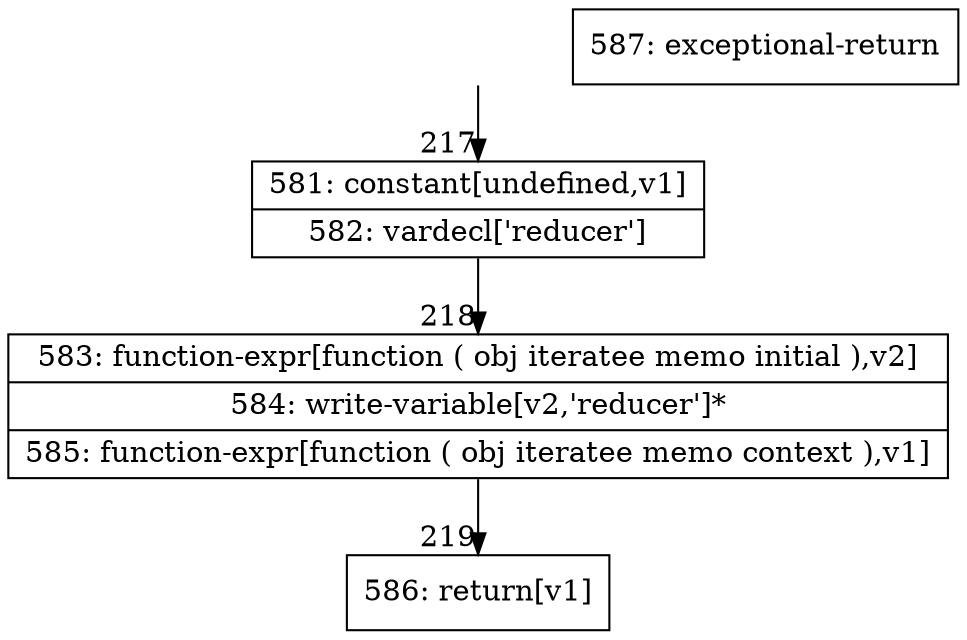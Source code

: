 digraph {
rankdir="TD"
BB_entry19[shape=none,label=""];
BB_entry19 -> BB217 [tailport=s, headport=n, headlabel="    217"]
BB217 [shape=record label="{581: constant[undefined,v1]|582: vardecl['reducer']}" ] 
BB217 -> BB218 [tailport=s, headport=n, headlabel="      218"]
BB218 [shape=record label="{583: function-expr[function ( obj iteratee memo initial ),v2]|584: write-variable[v2,'reducer']*|585: function-expr[function ( obj iteratee memo context ),v1]}" ] 
BB218 -> BB219 [tailport=s, headport=n, headlabel="      219"]
BB219 [shape=record label="{586: return[v1]}" ] 
BB220 [shape=record label="{587: exceptional-return}" ] 
//#$~ 206
}
